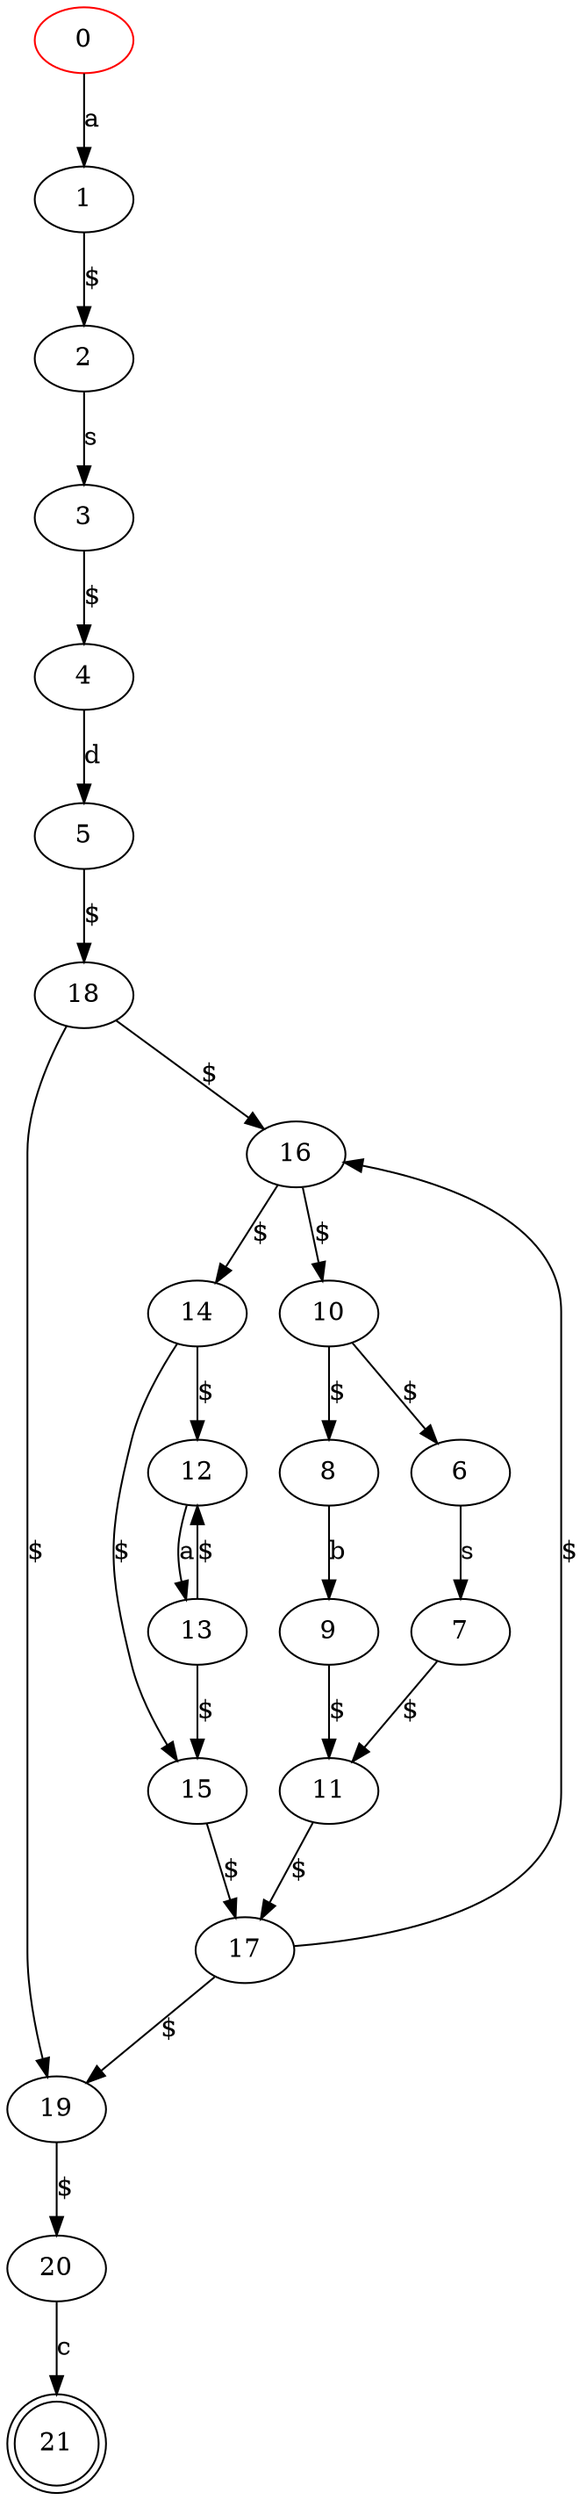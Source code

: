 // graph_fa
digraph {
	0 -> 1 [label=a]
	1 -> 2 [label="$"]
	2 -> 3 [label=s]
	3 -> 4 [label="$"]
	4 -> 5 [label=d]
	5 -> 18 [label="$"]
	18 -> 19 [label="$"]
	18 -> 16 [label="$"]
	16 -> 14 [label="$"]
	16 -> 10 [label="$"]
	14 -> 15 [label="$"]
	14 -> 12 [label="$"]
	12 -> 13 [label=a]
	13 -> 15 [label="$"]
	13 -> 12 [label="$"]
	15 -> 17 [label="$"]
	17 -> 19 [label="$"]
	17 -> 16 [label="$"]
	19 -> 20 [label="$"]
	20 -> 21 [label=c]
	10 -> 8 [label="$"]
	10 -> 6 [label="$"]
	8 -> 9 [label=b]
	9 -> 11 [label="$"]
	11 -> 17 [label="$"]
	6 -> 7 [label=s]
	7 -> 11 [label="$"]
	0 [color=red]
	21 [shape=doublecircle]
}
